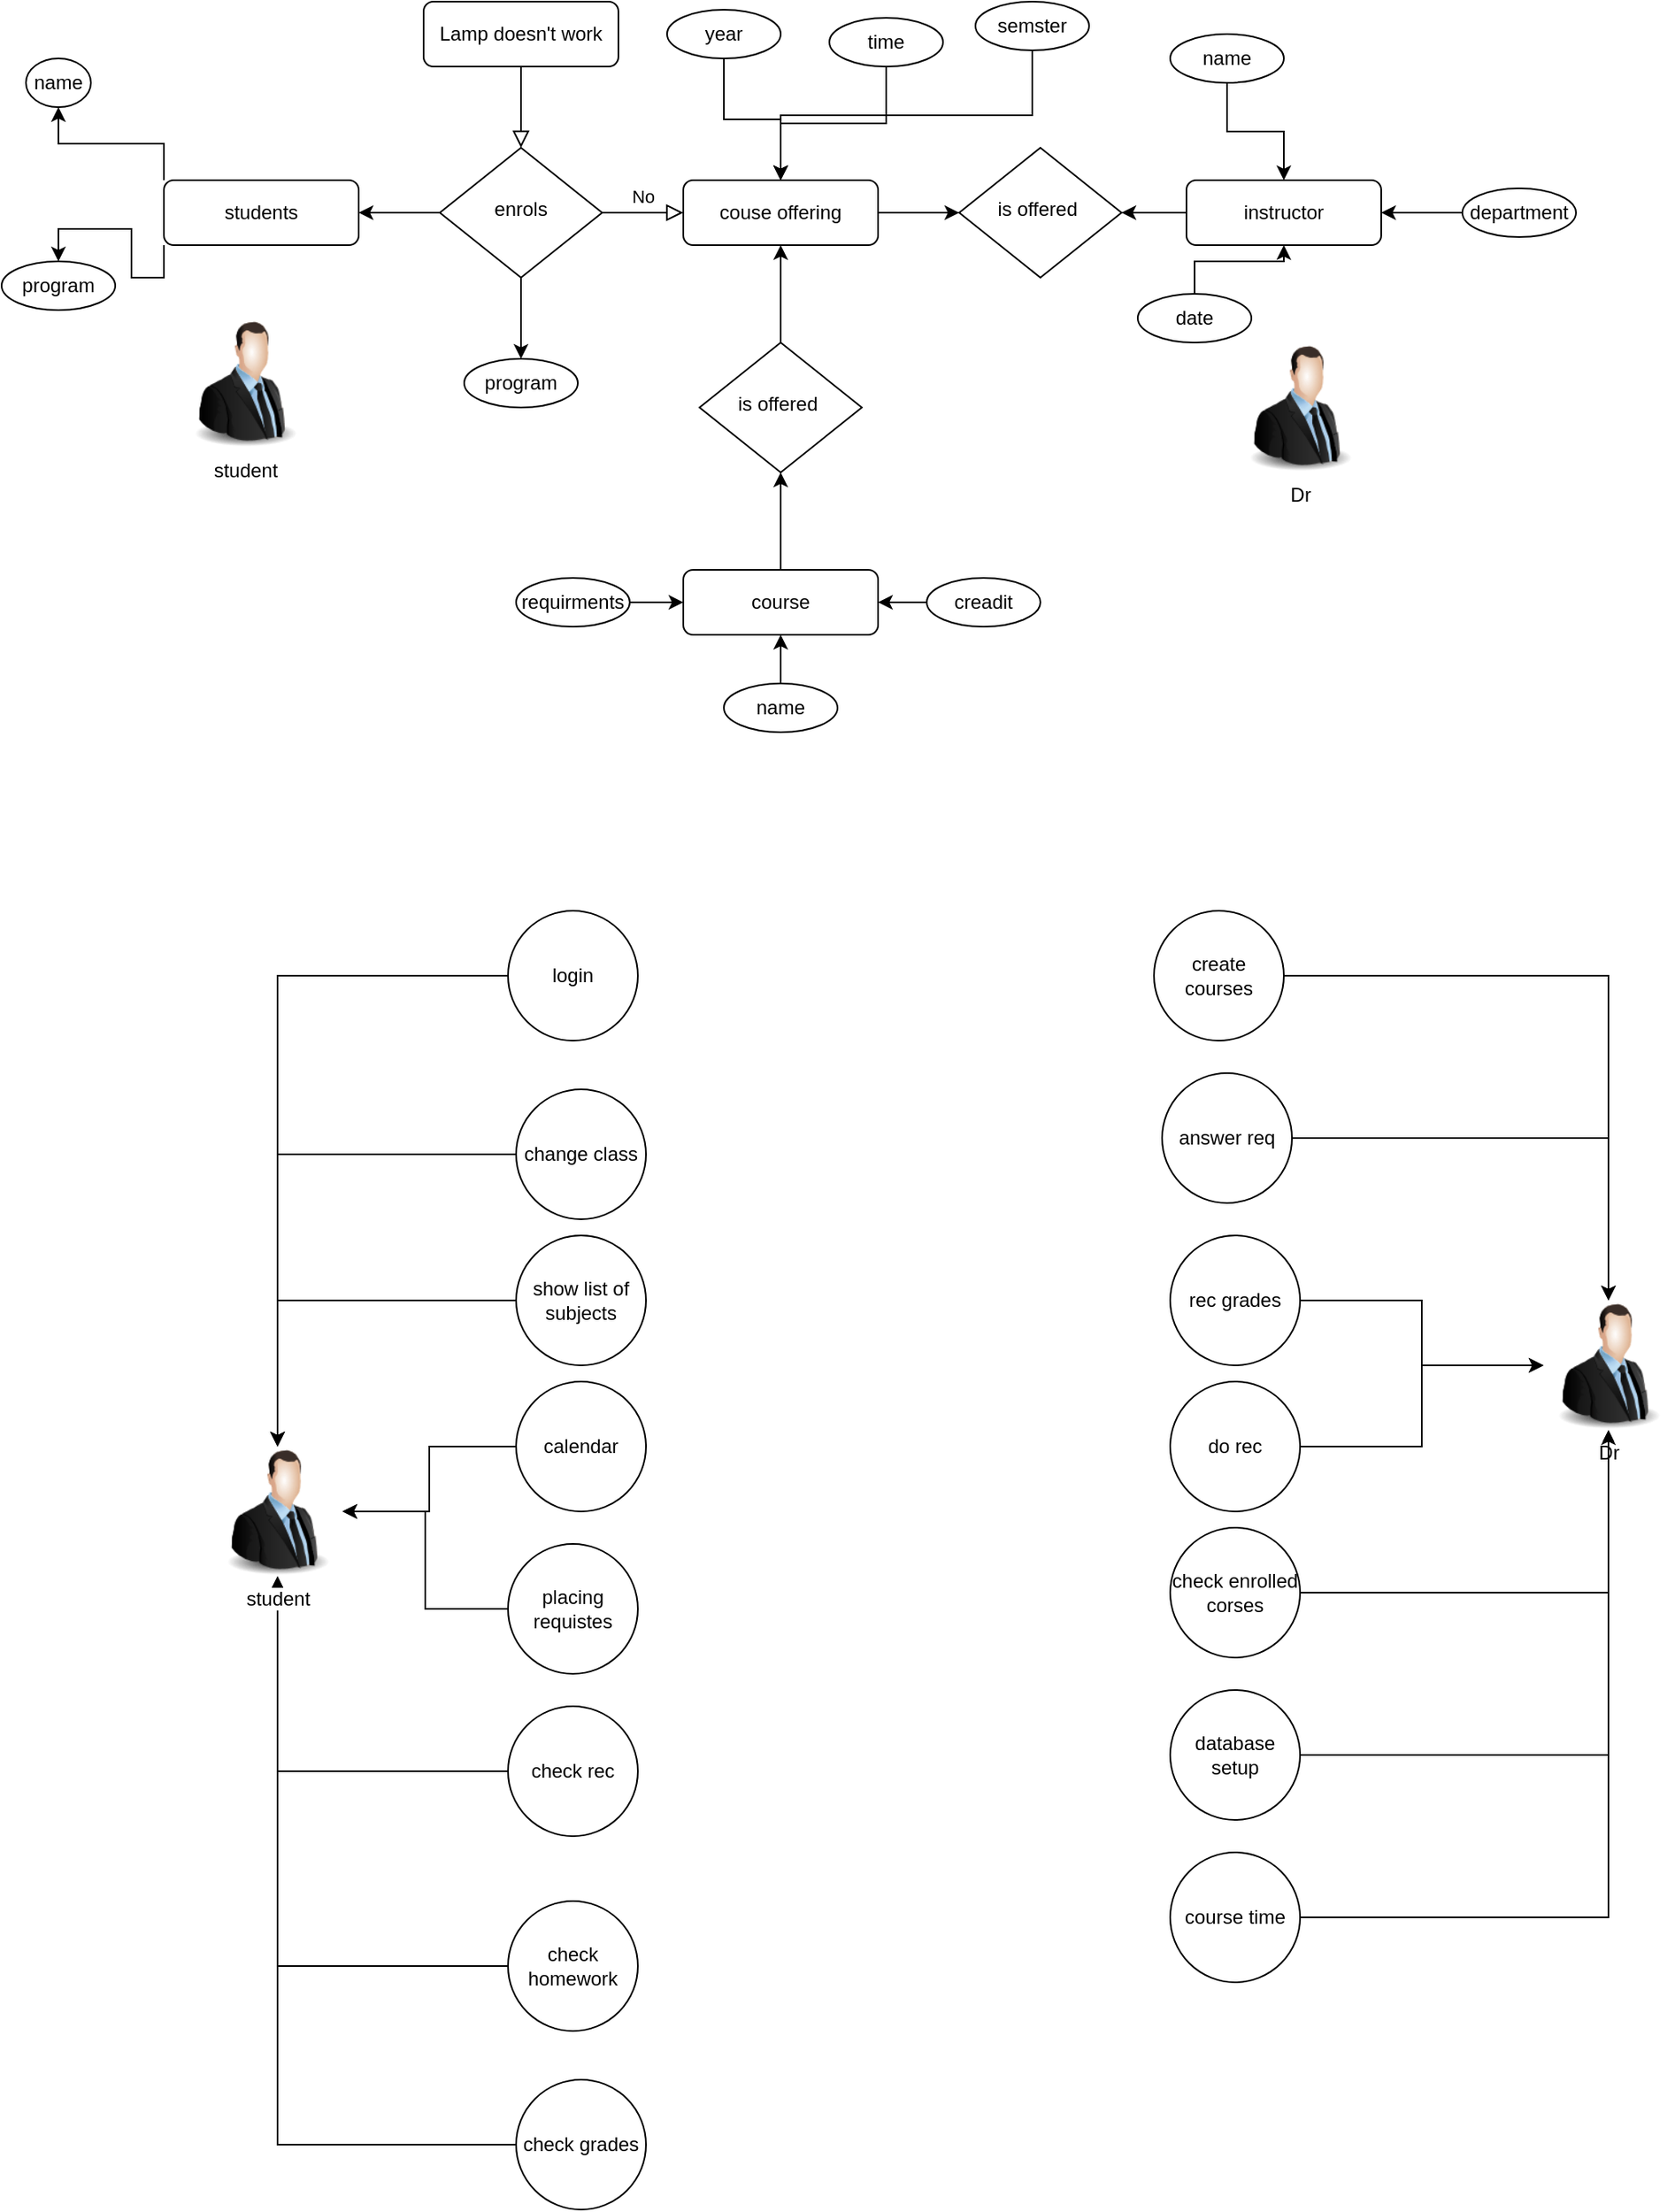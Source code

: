 <mxfile version="20.3.0" type="device"><diagram id="C5RBs43oDa-KdzZeNtuy" name="Page-1"><mxGraphModel dx="2175" dy="878" grid="1" gridSize="10" guides="1" tooltips="1" connect="1" arrows="1" fold="1" page="1" pageScale="1" pageWidth="827" pageHeight="1169" math="0" shadow="0"><root><mxCell id="WIyWlLk6GJQsqaUBKTNV-0"/><mxCell id="WIyWlLk6GJQsqaUBKTNV-1" parent="WIyWlLk6GJQsqaUBKTNV-0"/><mxCell id="WIyWlLk6GJQsqaUBKTNV-2" value="" style="rounded=0;html=1;jettySize=auto;orthogonalLoop=1;fontSize=11;endArrow=block;endFill=0;endSize=8;strokeWidth=1;shadow=0;labelBackgroundColor=none;edgeStyle=orthogonalEdgeStyle;" parent="WIyWlLk6GJQsqaUBKTNV-1" source="WIyWlLk6GJQsqaUBKTNV-3" target="WIyWlLk6GJQsqaUBKTNV-6" edge="1"><mxGeometry relative="1" as="geometry"/></mxCell><mxCell id="WIyWlLk6GJQsqaUBKTNV-3" value="Lamp doesn't work" style="rounded=1;whiteSpace=wrap;html=1;fontSize=12;glass=0;strokeWidth=1;shadow=0;" parent="WIyWlLk6GJQsqaUBKTNV-1" vertex="1"><mxGeometry x="160" y="80" width="120" height="40" as="geometry"/></mxCell><mxCell id="WIyWlLk6GJQsqaUBKTNV-5" value="No" style="edgeStyle=orthogonalEdgeStyle;rounded=0;html=1;jettySize=auto;orthogonalLoop=1;fontSize=11;endArrow=block;endFill=0;endSize=8;strokeWidth=1;shadow=0;labelBackgroundColor=none;" parent="WIyWlLk6GJQsqaUBKTNV-1" source="WIyWlLk6GJQsqaUBKTNV-6" target="WIyWlLk6GJQsqaUBKTNV-7" edge="1"><mxGeometry y="10" relative="1" as="geometry"><mxPoint as="offset"/></mxGeometry></mxCell><mxCell id="XbvHyvlppudZIUlKxQiN-2" style="edgeStyle=orthogonalEdgeStyle;rounded=0;orthogonalLoop=1;jettySize=auto;html=1;exitX=0;exitY=0.5;exitDx=0;exitDy=0;" edge="1" parent="WIyWlLk6GJQsqaUBKTNV-1" source="WIyWlLk6GJQsqaUBKTNV-6" target="XbvHyvlppudZIUlKxQiN-1"><mxGeometry relative="1" as="geometry"/></mxCell><mxCell id="XbvHyvlppudZIUlKxQiN-9" style="edgeStyle=orthogonalEdgeStyle;rounded=0;orthogonalLoop=1;jettySize=auto;html=1;exitX=0.5;exitY=1;exitDx=0;exitDy=0;" edge="1" parent="WIyWlLk6GJQsqaUBKTNV-1" source="WIyWlLk6GJQsqaUBKTNV-6" target="XbvHyvlppudZIUlKxQiN-8"><mxGeometry relative="1" as="geometry"/></mxCell><mxCell id="WIyWlLk6GJQsqaUBKTNV-6" value="enrols" style="rhombus;whiteSpace=wrap;html=1;shadow=0;fontFamily=Helvetica;fontSize=12;align=center;strokeWidth=1;spacing=6;spacingTop=-4;" parent="WIyWlLk6GJQsqaUBKTNV-1" vertex="1"><mxGeometry x="170" y="170" width="100" height="80" as="geometry"/></mxCell><mxCell id="XbvHyvlppudZIUlKxQiN-17" style="edgeStyle=orthogonalEdgeStyle;rounded=0;orthogonalLoop=1;jettySize=auto;html=1;exitX=1;exitY=0.5;exitDx=0;exitDy=0;" edge="1" parent="WIyWlLk6GJQsqaUBKTNV-1" source="WIyWlLk6GJQsqaUBKTNV-7" target="XbvHyvlppudZIUlKxQiN-16"><mxGeometry relative="1" as="geometry"/></mxCell><mxCell id="WIyWlLk6GJQsqaUBKTNV-7" value="couse offering" style="rounded=1;whiteSpace=wrap;html=1;fontSize=12;glass=0;strokeWidth=1;shadow=0;" parent="WIyWlLk6GJQsqaUBKTNV-1" vertex="1"><mxGeometry x="320" y="190" width="120" height="40" as="geometry"/></mxCell><mxCell id="XbvHyvlppudZIUlKxQiN-0" style="edgeStyle=orthogonalEdgeStyle;rounded=0;orthogonalLoop=1;jettySize=auto;html=1;exitX=0.5;exitY=0;exitDx=0;exitDy=0;" edge="1" parent="WIyWlLk6GJQsqaUBKTNV-1" source="WIyWlLk6GJQsqaUBKTNV-10" target="WIyWlLk6GJQsqaUBKTNV-7"><mxGeometry relative="1" as="geometry"/></mxCell><mxCell id="WIyWlLk6GJQsqaUBKTNV-10" value="is offered&amp;nbsp;" style="rhombus;whiteSpace=wrap;html=1;shadow=0;fontFamily=Helvetica;fontSize=12;align=center;strokeWidth=1;spacing=6;spacingTop=-4;" parent="WIyWlLk6GJQsqaUBKTNV-1" vertex="1"><mxGeometry x="330" y="290" width="100" height="80" as="geometry"/></mxCell><mxCell id="XbvHyvlppudZIUlKxQiN-26" style="edgeStyle=orthogonalEdgeStyle;rounded=0;orthogonalLoop=1;jettySize=auto;html=1;exitX=0.5;exitY=0;exitDx=0;exitDy=0;" edge="1" parent="WIyWlLk6GJQsqaUBKTNV-1" source="WIyWlLk6GJQsqaUBKTNV-11" target="WIyWlLk6GJQsqaUBKTNV-10"><mxGeometry relative="1" as="geometry"/></mxCell><mxCell id="WIyWlLk6GJQsqaUBKTNV-11" value="course" style="rounded=1;whiteSpace=wrap;html=1;fontSize=12;glass=0;strokeWidth=1;shadow=0;" parent="WIyWlLk6GJQsqaUBKTNV-1" vertex="1"><mxGeometry x="320" y="430" width="120" height="40" as="geometry"/></mxCell><mxCell id="XbvHyvlppudZIUlKxQiN-5" style="edgeStyle=orthogonalEdgeStyle;rounded=0;orthogonalLoop=1;jettySize=auto;html=1;exitX=0;exitY=0;exitDx=0;exitDy=0;" edge="1" parent="WIyWlLk6GJQsqaUBKTNV-1" source="XbvHyvlppudZIUlKxQiN-1" target="XbvHyvlppudZIUlKxQiN-4"><mxGeometry relative="1" as="geometry"/></mxCell><mxCell id="XbvHyvlppudZIUlKxQiN-7" style="edgeStyle=orthogonalEdgeStyle;rounded=0;orthogonalLoop=1;jettySize=auto;html=1;exitX=0;exitY=1;exitDx=0;exitDy=0;" edge="1" parent="WIyWlLk6GJQsqaUBKTNV-1" source="XbvHyvlppudZIUlKxQiN-1" target="XbvHyvlppudZIUlKxQiN-6"><mxGeometry relative="1" as="geometry"/></mxCell><mxCell id="XbvHyvlppudZIUlKxQiN-1" value="students" style="rounded=1;whiteSpace=wrap;html=1;fontSize=12;glass=0;strokeWidth=1;shadow=0;" vertex="1" parent="WIyWlLk6GJQsqaUBKTNV-1"><mxGeometry y="190" width="120" height="40" as="geometry"/></mxCell><mxCell id="XbvHyvlppudZIUlKxQiN-4" value="name" style="ellipse;whiteSpace=wrap;html=1;" vertex="1" parent="WIyWlLk6GJQsqaUBKTNV-1"><mxGeometry x="-85" y="115" width="40" height="30" as="geometry"/></mxCell><mxCell id="XbvHyvlppudZIUlKxQiN-6" value="program" style="ellipse;whiteSpace=wrap;html=1;" vertex="1" parent="WIyWlLk6GJQsqaUBKTNV-1"><mxGeometry x="-100" y="240" width="70" height="30" as="geometry"/></mxCell><mxCell id="XbvHyvlppudZIUlKxQiN-8" value="program" style="ellipse;whiteSpace=wrap;html=1;" vertex="1" parent="WIyWlLk6GJQsqaUBKTNV-1"><mxGeometry x="185" y="300" width="70" height="30" as="geometry"/></mxCell><mxCell id="XbvHyvlppudZIUlKxQiN-13" style="edgeStyle=orthogonalEdgeStyle;rounded=0;orthogonalLoop=1;jettySize=auto;html=1;exitX=0.5;exitY=1;exitDx=0;exitDy=0;" edge="1" parent="WIyWlLk6GJQsqaUBKTNV-1" source="XbvHyvlppudZIUlKxQiN-10" target="WIyWlLk6GJQsqaUBKTNV-7"><mxGeometry relative="1" as="geometry"/></mxCell><mxCell id="XbvHyvlppudZIUlKxQiN-10" value="year" style="ellipse;whiteSpace=wrap;html=1;" vertex="1" parent="WIyWlLk6GJQsqaUBKTNV-1"><mxGeometry x="310" y="85" width="70" height="30" as="geometry"/></mxCell><mxCell id="XbvHyvlppudZIUlKxQiN-14" style="edgeStyle=orthogonalEdgeStyle;rounded=0;orthogonalLoop=1;jettySize=auto;html=1;exitX=0.5;exitY=1;exitDx=0;exitDy=0;" edge="1" parent="WIyWlLk6GJQsqaUBKTNV-1" source="XbvHyvlppudZIUlKxQiN-11" target="WIyWlLk6GJQsqaUBKTNV-7"><mxGeometry relative="1" as="geometry"/></mxCell><mxCell id="XbvHyvlppudZIUlKxQiN-11" value="time" style="ellipse;whiteSpace=wrap;html=1;" vertex="1" parent="WIyWlLk6GJQsqaUBKTNV-1"><mxGeometry x="410" y="90" width="70" height="30" as="geometry"/></mxCell><mxCell id="XbvHyvlppudZIUlKxQiN-15" style="edgeStyle=orthogonalEdgeStyle;rounded=0;orthogonalLoop=1;jettySize=auto;html=1;exitX=0.5;exitY=1;exitDx=0;exitDy=0;" edge="1" parent="WIyWlLk6GJQsqaUBKTNV-1" source="XbvHyvlppudZIUlKxQiN-12" target="WIyWlLk6GJQsqaUBKTNV-7"><mxGeometry relative="1" as="geometry"/></mxCell><mxCell id="XbvHyvlppudZIUlKxQiN-12" value="semster" style="ellipse;whiteSpace=wrap;html=1;" vertex="1" parent="WIyWlLk6GJQsqaUBKTNV-1"><mxGeometry x="500" y="80" width="70" height="30" as="geometry"/></mxCell><mxCell id="XbvHyvlppudZIUlKxQiN-16" value="is offered&amp;nbsp;" style="rhombus;whiteSpace=wrap;html=1;shadow=0;fontFamily=Helvetica;fontSize=12;align=center;strokeWidth=1;spacing=6;spacingTop=-4;" vertex="1" parent="WIyWlLk6GJQsqaUBKTNV-1"><mxGeometry x="490" y="170" width="100" height="80" as="geometry"/></mxCell><mxCell id="XbvHyvlppudZIUlKxQiN-25" style="edgeStyle=orthogonalEdgeStyle;rounded=0;orthogonalLoop=1;jettySize=auto;html=1;exitX=0;exitY=0.5;exitDx=0;exitDy=0;" edge="1" parent="WIyWlLk6GJQsqaUBKTNV-1" source="XbvHyvlppudZIUlKxQiN-18" target="XbvHyvlppudZIUlKxQiN-16"><mxGeometry relative="1" as="geometry"/></mxCell><mxCell id="XbvHyvlppudZIUlKxQiN-18" value="instructor" style="rounded=1;whiteSpace=wrap;html=1;fontSize=12;glass=0;strokeWidth=1;shadow=0;" vertex="1" parent="WIyWlLk6GJQsqaUBKTNV-1"><mxGeometry x="630" y="190" width="120" height="40" as="geometry"/></mxCell><mxCell id="XbvHyvlppudZIUlKxQiN-23" style="edgeStyle=orthogonalEdgeStyle;rounded=0;orthogonalLoop=1;jettySize=auto;html=1;exitX=0.5;exitY=0;exitDx=0;exitDy=0;" edge="1" parent="WIyWlLk6GJQsqaUBKTNV-1" source="XbvHyvlppudZIUlKxQiN-19" target="XbvHyvlppudZIUlKxQiN-18"><mxGeometry relative="1" as="geometry"/></mxCell><mxCell id="XbvHyvlppudZIUlKxQiN-19" value="date" style="ellipse;whiteSpace=wrap;html=1;" vertex="1" parent="WIyWlLk6GJQsqaUBKTNV-1"><mxGeometry x="600" y="260" width="70" height="30" as="geometry"/></mxCell><mxCell id="XbvHyvlppudZIUlKxQiN-22" style="edgeStyle=orthogonalEdgeStyle;rounded=0;orthogonalLoop=1;jettySize=auto;html=1;exitX=0.5;exitY=1;exitDx=0;exitDy=0;" edge="1" parent="WIyWlLk6GJQsqaUBKTNV-1" source="XbvHyvlppudZIUlKxQiN-20" target="XbvHyvlppudZIUlKxQiN-18"><mxGeometry relative="1" as="geometry"/></mxCell><mxCell id="XbvHyvlppudZIUlKxQiN-20" value="name" style="ellipse;whiteSpace=wrap;html=1;" vertex="1" parent="WIyWlLk6GJQsqaUBKTNV-1"><mxGeometry x="620" y="100" width="70" height="30" as="geometry"/></mxCell><mxCell id="XbvHyvlppudZIUlKxQiN-24" style="edgeStyle=orthogonalEdgeStyle;rounded=0;orthogonalLoop=1;jettySize=auto;html=1;exitX=0;exitY=0.5;exitDx=0;exitDy=0;entryX=1;entryY=0.5;entryDx=0;entryDy=0;" edge="1" parent="WIyWlLk6GJQsqaUBKTNV-1" source="XbvHyvlppudZIUlKxQiN-21" target="XbvHyvlppudZIUlKxQiN-18"><mxGeometry relative="1" as="geometry"/></mxCell><mxCell id="XbvHyvlppudZIUlKxQiN-21" value="department" style="ellipse;whiteSpace=wrap;html=1;" vertex="1" parent="WIyWlLk6GJQsqaUBKTNV-1"><mxGeometry x="800" y="195" width="70" height="30" as="geometry"/></mxCell><mxCell id="XbvHyvlppudZIUlKxQiN-32" style="edgeStyle=orthogonalEdgeStyle;rounded=0;orthogonalLoop=1;jettySize=auto;html=1;exitX=0;exitY=0.5;exitDx=0;exitDy=0;" edge="1" parent="WIyWlLk6GJQsqaUBKTNV-1" source="XbvHyvlppudZIUlKxQiN-27" target="WIyWlLk6GJQsqaUBKTNV-11"><mxGeometry relative="1" as="geometry"/></mxCell><mxCell id="XbvHyvlppudZIUlKxQiN-27" value="creadit" style="ellipse;whiteSpace=wrap;html=1;" vertex="1" parent="WIyWlLk6GJQsqaUBKTNV-1"><mxGeometry x="470" y="435" width="70" height="30" as="geometry"/></mxCell><mxCell id="XbvHyvlppudZIUlKxQiN-31" style="edgeStyle=orthogonalEdgeStyle;rounded=0;orthogonalLoop=1;jettySize=auto;html=1;exitX=0.5;exitY=0;exitDx=0;exitDy=0;" edge="1" parent="WIyWlLk6GJQsqaUBKTNV-1" source="XbvHyvlppudZIUlKxQiN-28" target="WIyWlLk6GJQsqaUBKTNV-11"><mxGeometry relative="1" as="geometry"/></mxCell><mxCell id="XbvHyvlppudZIUlKxQiN-28" value="name" style="ellipse;whiteSpace=wrap;html=1;" vertex="1" parent="WIyWlLk6GJQsqaUBKTNV-1"><mxGeometry x="345" y="500" width="70" height="30" as="geometry"/></mxCell><mxCell id="XbvHyvlppudZIUlKxQiN-30" style="edgeStyle=orthogonalEdgeStyle;rounded=0;orthogonalLoop=1;jettySize=auto;html=1;exitX=1;exitY=0.5;exitDx=0;exitDy=0;" edge="1" parent="WIyWlLk6GJQsqaUBKTNV-1" source="XbvHyvlppudZIUlKxQiN-29" target="WIyWlLk6GJQsqaUBKTNV-11"><mxGeometry relative="1" as="geometry"/></mxCell><mxCell id="XbvHyvlppudZIUlKxQiN-29" value="requirments" style="ellipse;whiteSpace=wrap;html=1;" vertex="1" parent="WIyWlLk6GJQsqaUBKTNV-1"><mxGeometry x="217" y="435" width="70" height="30" as="geometry"/></mxCell><mxCell id="XbvHyvlppudZIUlKxQiN-51" style="edgeStyle=orthogonalEdgeStyle;rounded=0;orthogonalLoop=1;jettySize=auto;html=1;exitX=0;exitY=0.5;exitDx=0;exitDy=0;" edge="1" parent="WIyWlLk6GJQsqaUBKTNV-1" source="XbvHyvlppudZIUlKxQiN-35" target="XbvHyvlppudZIUlKxQiN-49"><mxGeometry relative="1" as="geometry"/></mxCell><mxCell id="XbvHyvlppudZIUlKxQiN-35" value="login" style="ellipse;whiteSpace=wrap;html=1;aspect=fixed;" vertex="1" parent="WIyWlLk6GJQsqaUBKTNV-1"><mxGeometry x="212" y="640" width="80" height="80" as="geometry"/></mxCell><mxCell id="XbvHyvlppudZIUlKxQiN-52" style="edgeStyle=orthogonalEdgeStyle;rounded=0;orthogonalLoop=1;jettySize=auto;html=1;exitX=0;exitY=0.5;exitDx=0;exitDy=0;" edge="1" parent="WIyWlLk6GJQsqaUBKTNV-1" source="XbvHyvlppudZIUlKxQiN-36" target="XbvHyvlppudZIUlKxQiN-49"><mxGeometry relative="1" as="geometry"/></mxCell><mxCell id="XbvHyvlppudZIUlKxQiN-36" value="change class" style="ellipse;whiteSpace=wrap;html=1;aspect=fixed;" vertex="1" parent="WIyWlLk6GJQsqaUBKTNV-1"><mxGeometry x="217" y="750" width="80" height="80" as="geometry"/></mxCell><mxCell id="XbvHyvlppudZIUlKxQiN-53" style="edgeStyle=orthogonalEdgeStyle;rounded=0;orthogonalLoop=1;jettySize=auto;html=1;exitX=0;exitY=0.5;exitDx=0;exitDy=0;" edge="1" parent="WIyWlLk6GJQsqaUBKTNV-1" source="XbvHyvlppudZIUlKxQiN-37" target="XbvHyvlppudZIUlKxQiN-49"><mxGeometry relative="1" as="geometry"/></mxCell><mxCell id="XbvHyvlppudZIUlKxQiN-37" value="show list of subjects&lt;span style=&quot;color: rgba(0, 0, 0, 0); font-family: monospace; font-size: 0px; text-align: start;&quot;&gt;%3CmxGraphModel%3E%3Croot%3E%3CmxCell%20id%3D%220%22%2F%3E%3CmxCell%20id%3D%221%22%20parent%3D%220%22%2F%3E%3CmxCell%20id%3D%222%22%20value%3D%22change%20class%22%20style%3D%22ellipse%3BwhiteSpace%3Dwrap%3Bhtml%3D1%3Baspect%3Dfixed%3B%22%20vertex%3D%221%22%20parent%3D%221%22%3E%3CmxGeometry%20x%3D%22217%22%20y%3D%22750%22%20width%3D%2280%22%20height%3D%2280%22%20as%3D%22geometry%22%2F%3E%3C%2FmxCell%3E%3C%2Froot%3E%3C%2FmxGraphModel%3E&lt;/span&gt;" style="ellipse;whiteSpace=wrap;html=1;aspect=fixed;" vertex="1" parent="WIyWlLk6GJQsqaUBKTNV-1"><mxGeometry x="217" y="840" width="80" height="80" as="geometry"/></mxCell><mxCell id="XbvHyvlppudZIUlKxQiN-54" style="edgeStyle=orthogonalEdgeStyle;rounded=0;orthogonalLoop=1;jettySize=auto;html=1;exitX=0;exitY=0.5;exitDx=0;exitDy=0;" edge="1" parent="WIyWlLk6GJQsqaUBKTNV-1" source="XbvHyvlppudZIUlKxQiN-38" target="XbvHyvlppudZIUlKxQiN-49"><mxGeometry relative="1" as="geometry"/></mxCell><mxCell id="XbvHyvlppudZIUlKxQiN-38" value="calendar" style="ellipse;whiteSpace=wrap;html=1;aspect=fixed;" vertex="1" parent="WIyWlLk6GJQsqaUBKTNV-1"><mxGeometry x="217" y="930" width="80" height="80" as="geometry"/></mxCell><mxCell id="XbvHyvlppudZIUlKxQiN-55" style="edgeStyle=orthogonalEdgeStyle;rounded=0;orthogonalLoop=1;jettySize=auto;html=1;exitX=0;exitY=0.5;exitDx=0;exitDy=0;" edge="1" parent="WIyWlLk6GJQsqaUBKTNV-1" source="XbvHyvlppudZIUlKxQiN-39" target="XbvHyvlppudZIUlKxQiN-49"><mxGeometry relative="1" as="geometry"/></mxCell><mxCell id="XbvHyvlppudZIUlKxQiN-39" value="placing requistes" style="ellipse;whiteSpace=wrap;html=1;aspect=fixed;" vertex="1" parent="WIyWlLk6GJQsqaUBKTNV-1"><mxGeometry x="212" y="1030" width="80" height="80" as="geometry"/></mxCell><mxCell id="XbvHyvlppudZIUlKxQiN-56" style="edgeStyle=orthogonalEdgeStyle;rounded=0;orthogonalLoop=1;jettySize=auto;html=1;exitX=0;exitY=0.5;exitDx=0;exitDy=0;" edge="1" parent="WIyWlLk6GJQsqaUBKTNV-1" source="XbvHyvlppudZIUlKxQiN-40" target="XbvHyvlppudZIUlKxQiN-49"><mxGeometry relative="1" as="geometry"/></mxCell><mxCell id="XbvHyvlppudZIUlKxQiN-40" value="check rec" style="ellipse;whiteSpace=wrap;html=1;aspect=fixed;" vertex="1" parent="WIyWlLk6GJQsqaUBKTNV-1"><mxGeometry x="212" y="1130" width="80" height="80" as="geometry"/></mxCell><mxCell id="XbvHyvlppudZIUlKxQiN-57" style="edgeStyle=orthogonalEdgeStyle;rounded=0;orthogonalLoop=1;jettySize=auto;html=1;exitX=0;exitY=0.5;exitDx=0;exitDy=0;" edge="1" parent="WIyWlLk6GJQsqaUBKTNV-1" source="XbvHyvlppudZIUlKxQiN-41" target="XbvHyvlppudZIUlKxQiN-49"><mxGeometry relative="1" as="geometry"/></mxCell><mxCell id="XbvHyvlppudZIUlKxQiN-41" value="check homework" style="ellipse;whiteSpace=wrap;html=1;aspect=fixed;" vertex="1" parent="WIyWlLk6GJQsqaUBKTNV-1"><mxGeometry x="212" y="1250" width="80" height="80" as="geometry"/></mxCell><mxCell id="XbvHyvlppudZIUlKxQiN-58" style="edgeStyle=orthogonalEdgeStyle;rounded=0;orthogonalLoop=1;jettySize=auto;html=1;exitX=0;exitY=0.5;exitDx=0;exitDy=0;" edge="1" parent="WIyWlLk6GJQsqaUBKTNV-1" source="XbvHyvlppudZIUlKxQiN-42" target="XbvHyvlppudZIUlKxQiN-49"><mxGeometry relative="1" as="geometry"/></mxCell><mxCell id="XbvHyvlppudZIUlKxQiN-42" value="check grades" style="ellipse;whiteSpace=wrap;html=1;aspect=fixed;" vertex="1" parent="WIyWlLk6GJQsqaUBKTNV-1"><mxGeometry x="217" y="1360" width="80" height="80" as="geometry"/></mxCell><mxCell id="XbvHyvlppudZIUlKxQiN-60" style="edgeStyle=orthogonalEdgeStyle;rounded=0;orthogonalLoop=1;jettySize=auto;html=1;exitX=1;exitY=0.5;exitDx=0;exitDy=0;" edge="1" parent="WIyWlLk6GJQsqaUBKTNV-1" source="XbvHyvlppudZIUlKxQiN-43" target="XbvHyvlppudZIUlKxQiN-50"><mxGeometry relative="1" as="geometry"/></mxCell><mxCell id="XbvHyvlppudZIUlKxQiN-43" value="create courses" style="ellipse;whiteSpace=wrap;html=1;aspect=fixed;" vertex="1" parent="WIyWlLk6GJQsqaUBKTNV-1"><mxGeometry x="610" y="640" width="80" height="80" as="geometry"/></mxCell><mxCell id="XbvHyvlppudZIUlKxQiN-61" style="edgeStyle=orthogonalEdgeStyle;rounded=0;orthogonalLoop=1;jettySize=auto;html=1;exitX=1;exitY=0.5;exitDx=0;exitDy=0;entryX=0;entryY=0.5;entryDx=0;entryDy=0;" edge="1" parent="WIyWlLk6GJQsqaUBKTNV-1" source="XbvHyvlppudZIUlKxQiN-44" target="XbvHyvlppudZIUlKxQiN-50"><mxGeometry relative="1" as="geometry"/></mxCell><mxCell id="XbvHyvlppudZIUlKxQiN-44" value="rec grades" style="ellipse;whiteSpace=wrap;html=1;aspect=fixed;" vertex="1" parent="WIyWlLk6GJQsqaUBKTNV-1"><mxGeometry x="620" y="840" width="80" height="80" as="geometry"/></mxCell><mxCell id="XbvHyvlppudZIUlKxQiN-63" style="edgeStyle=orthogonalEdgeStyle;rounded=0;orthogonalLoop=1;jettySize=auto;html=1;exitX=1;exitY=0.5;exitDx=0;exitDy=0;" edge="1" parent="WIyWlLk6GJQsqaUBKTNV-1" source="XbvHyvlppudZIUlKxQiN-45" target="XbvHyvlppudZIUlKxQiN-50"><mxGeometry relative="1" as="geometry"/></mxCell><mxCell id="XbvHyvlppudZIUlKxQiN-45" value="answer req" style="ellipse;whiteSpace=wrap;html=1;aspect=fixed;" vertex="1" parent="WIyWlLk6GJQsqaUBKTNV-1"><mxGeometry x="615" y="740" width="80" height="80" as="geometry"/></mxCell><mxCell id="XbvHyvlppudZIUlKxQiN-62" style="edgeStyle=orthogonalEdgeStyle;rounded=0;orthogonalLoop=1;jettySize=auto;html=1;exitX=1;exitY=0.5;exitDx=0;exitDy=0;" edge="1" parent="WIyWlLk6GJQsqaUBKTNV-1" source="XbvHyvlppudZIUlKxQiN-46" target="XbvHyvlppudZIUlKxQiN-50"><mxGeometry relative="1" as="geometry"/></mxCell><mxCell id="XbvHyvlppudZIUlKxQiN-46" value="do rec" style="ellipse;whiteSpace=wrap;html=1;aspect=fixed;" vertex="1" parent="WIyWlLk6GJQsqaUBKTNV-1"><mxGeometry x="620" y="930" width="80" height="80" as="geometry"/></mxCell><mxCell id="XbvHyvlppudZIUlKxQiN-64" style="edgeStyle=orthogonalEdgeStyle;rounded=0;orthogonalLoop=1;jettySize=auto;html=1;exitX=1;exitY=0.5;exitDx=0;exitDy=0;" edge="1" parent="WIyWlLk6GJQsqaUBKTNV-1" source="XbvHyvlppudZIUlKxQiN-47" target="XbvHyvlppudZIUlKxQiN-50"><mxGeometry relative="1" as="geometry"/></mxCell><mxCell id="XbvHyvlppudZIUlKxQiN-47" value="check enrolled corses" style="ellipse;whiteSpace=wrap;html=1;aspect=fixed;" vertex="1" parent="WIyWlLk6GJQsqaUBKTNV-1"><mxGeometry x="620" y="1020" width="80" height="80" as="geometry"/></mxCell><mxCell id="XbvHyvlppudZIUlKxQiN-59" style="edgeStyle=orthogonalEdgeStyle;rounded=0;orthogonalLoop=1;jettySize=auto;html=1;exitX=1;exitY=0.5;exitDx=0;exitDy=0;" edge="1" parent="WIyWlLk6GJQsqaUBKTNV-1" source="XbvHyvlppudZIUlKxQiN-48" target="XbvHyvlppudZIUlKxQiN-50"><mxGeometry relative="1" as="geometry"/></mxCell><mxCell id="XbvHyvlppudZIUlKxQiN-48" value="database setup" style="ellipse;whiteSpace=wrap;html=1;aspect=fixed;" vertex="1" parent="WIyWlLk6GJQsqaUBKTNV-1"><mxGeometry x="620" y="1120" width="80" height="80" as="geometry"/></mxCell><mxCell id="XbvHyvlppudZIUlKxQiN-49" value="student" style="image;html=1;image=img/lib/clip_art/people/Suit_Man_128x128.png" vertex="1" parent="WIyWlLk6GJQsqaUBKTNV-1"><mxGeometry x="30" y="970" width="80" height="80" as="geometry"/></mxCell><mxCell id="XbvHyvlppudZIUlKxQiN-50" value="Dr" style="image;html=1;image=img/lib/clip_art/people/Suit_Man_128x128.png" vertex="1" parent="WIyWlLk6GJQsqaUBKTNV-1"><mxGeometry x="850" y="880" width="80" height="80" as="geometry"/></mxCell><mxCell id="XbvHyvlppudZIUlKxQiN-66" style="edgeStyle=orthogonalEdgeStyle;rounded=0;orthogonalLoop=1;jettySize=auto;html=1;exitX=1;exitY=0.5;exitDx=0;exitDy=0;" edge="1" parent="WIyWlLk6GJQsqaUBKTNV-1" source="XbvHyvlppudZIUlKxQiN-65" target="XbvHyvlppudZIUlKxQiN-50"><mxGeometry relative="1" as="geometry"/></mxCell><mxCell id="XbvHyvlppudZIUlKxQiN-65" value="course time" style="ellipse;whiteSpace=wrap;html=1;aspect=fixed;" vertex="1" parent="WIyWlLk6GJQsqaUBKTNV-1"><mxGeometry x="620" y="1220" width="80" height="80" as="geometry"/></mxCell><mxCell id="XbvHyvlppudZIUlKxQiN-67" value="student" style="image;html=1;image=img/lib/clip_art/people/Suit_Man_128x128.png" vertex="1" parent="WIyWlLk6GJQsqaUBKTNV-1"><mxGeometry x="10" y="275" width="80" height="80" as="geometry"/></mxCell><mxCell id="XbvHyvlppudZIUlKxQiN-68" value="Dr" style="image;html=1;image=img/lib/clip_art/people/Suit_Man_128x128.png" vertex="1" parent="WIyWlLk6GJQsqaUBKTNV-1"><mxGeometry x="660" y="290" width="80" height="80" as="geometry"/></mxCell></root></mxGraphModel></diagram></mxfile>